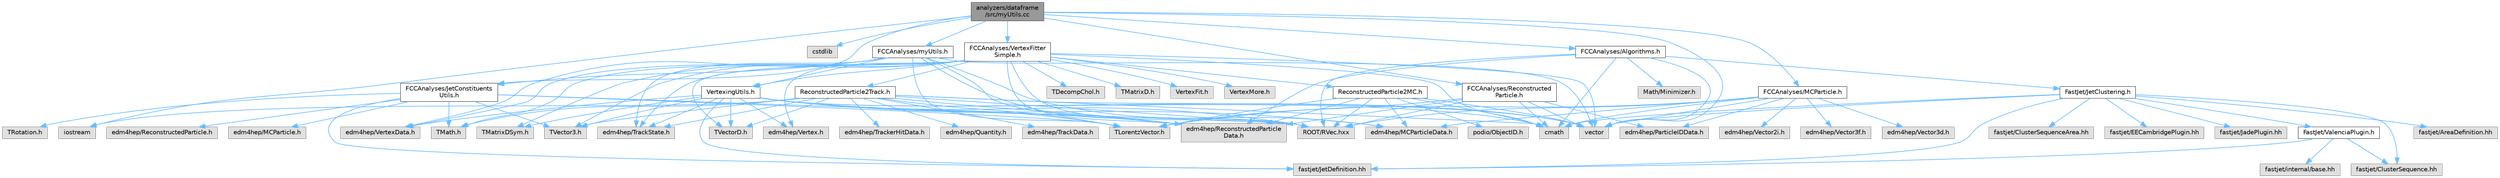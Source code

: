 digraph "analyzers/dataframe/src/myUtils.cc"
{
 // LATEX_PDF_SIZE
  bgcolor="transparent";
  edge [fontname=Helvetica,fontsize=10,labelfontname=Helvetica,labelfontsize=10];
  node [fontname=Helvetica,fontsize=10,shape=box,height=0.2,width=0.4];
  Node1 [id="Node000001",label="analyzers/dataframe\l/src/myUtils.cc",height=0.2,width=0.4,color="gray40", fillcolor="grey60", style="filled", fontcolor="black",tooltip=" "];
  Node1 -> Node2 [id="edge1_Node000001_Node000002",color="steelblue1",style="solid",tooltip=" "];
  Node2 [id="Node000002",label="iostream",height=0.2,width=0.4,color="grey60", fillcolor="#E0E0E0", style="filled",tooltip=" "];
  Node1 -> Node3 [id="edge2_Node000001_Node000003",color="steelblue1",style="solid",tooltip=" "];
  Node3 [id="Node000003",label="cstdlib",height=0.2,width=0.4,color="grey60", fillcolor="#E0E0E0", style="filled",tooltip=" "];
  Node1 -> Node4 [id="edge3_Node000001_Node000004",color="steelblue1",style="solid",tooltip=" "];
  Node4 [id="Node000004",label="vector",height=0.2,width=0.4,color="grey60", fillcolor="#E0E0E0", style="filled",tooltip=" "];
  Node1 -> Node5 [id="edge4_Node000001_Node000005",color="steelblue1",style="solid",tooltip=" "];
  Node5 [id="Node000005",label="FCCAnalyses/myUtils.h",height=0.2,width=0.4,color="grey40", fillcolor="white", style="filled",URL="$my_utils_8h.html",tooltip=" "];
  Node5 -> Node6 [id="edge5_Node000005_Node000006",color="steelblue1",style="solid",tooltip=" "];
  Node6 [id="Node000006",label="ROOT/RVec.hxx",height=0.2,width=0.4,color="grey60", fillcolor="#E0E0E0", style="filled",tooltip=" "];
  Node5 -> Node7 [id="edge6_Node000005_Node000007",color="steelblue1",style="solid",tooltip=" "];
  Node7 [id="Node000007",label="edm4hep/ReconstructedParticle\lData.h",height=0.2,width=0.4,color="grey60", fillcolor="#E0E0E0", style="filled",tooltip=" "];
  Node5 -> Node8 [id="edge7_Node000005_Node000008",color="steelblue1",style="solid",tooltip=" "];
  Node8 [id="Node000008",label="edm4hep/MCParticleData.h",height=0.2,width=0.4,color="grey60", fillcolor="#E0E0E0", style="filled",tooltip=" "];
  Node5 -> Node9 [id="edge8_Node000005_Node000009",color="steelblue1",style="solid",tooltip=" "];
  Node9 [id="Node000009",label="edm4hep/TrackState.h",height=0.2,width=0.4,color="grey60", fillcolor="#E0E0E0", style="filled",tooltip=" "];
  Node5 -> Node10 [id="edge9_Node000005_Node000010",color="steelblue1",style="solid",tooltip=" "];
  Node10 [id="Node000010",label="edm4hep/VertexData.h",height=0.2,width=0.4,color="grey60", fillcolor="#E0E0E0", style="filled",tooltip=" "];
  Node5 -> Node11 [id="edge10_Node000005_Node000011",color="steelblue1",style="solid",tooltip=" "];
  Node11 [id="Node000011",label="TLorentzVector.h",height=0.2,width=0.4,color="grey60", fillcolor="#E0E0E0", style="filled",tooltip=" "];
  Node5 -> Node12 [id="edge11_Node000005_Node000012",color="steelblue1",style="solid",tooltip=" "];
  Node12 [id="Node000012",label="VertexingUtils.h",height=0.2,width=0.4,color="grey40", fillcolor="white", style="filled",URL="$_vertexing_utils_8h.html",tooltip=" "];
  Node12 -> Node13 [id="edge12_Node000012_Node000013",color="steelblue1",style="solid",tooltip=" "];
  Node13 [id="Node000013",label="cmath",height=0.2,width=0.4,color="grey60", fillcolor="#E0E0E0", style="filled",tooltip=" "];
  Node12 -> Node4 [id="edge13_Node000012_Node000004",color="steelblue1",style="solid",tooltip=" "];
  Node12 -> Node6 [id="edge14_Node000012_Node000006",color="steelblue1",style="solid",tooltip=" "];
  Node12 -> Node7 [id="edge15_Node000012_Node000007",color="steelblue1",style="solid",tooltip=" "];
  Node12 -> Node8 [id="edge16_Node000012_Node000008",color="steelblue1",style="solid",tooltip=" "];
  Node12 -> Node9 [id="edge17_Node000012_Node000009",color="steelblue1",style="solid",tooltip=" "];
  Node12 -> Node10 [id="edge18_Node000012_Node000010",color="steelblue1",style="solid",tooltip=" "];
  Node12 -> Node14 [id="edge19_Node000012_Node000014",color="steelblue1",style="solid",tooltip=" "];
  Node14 [id="Node000014",label="edm4hep/Vertex.h",height=0.2,width=0.4,color="grey60", fillcolor="#E0E0E0", style="filled",tooltip=" "];
  Node12 -> Node11 [id="edge20_Node000012_Node000011",color="steelblue1",style="solid",tooltip=" "];
  Node12 -> Node15 [id="edge21_Node000012_Node000015",color="steelblue1",style="solid",tooltip=" "];
  Node15 [id="Node000015",label="TVectorD.h",height=0.2,width=0.4,color="grey60", fillcolor="#E0E0E0", style="filled",tooltip=" "];
  Node12 -> Node16 [id="edge22_Node000012_Node000016",color="steelblue1",style="solid",tooltip=" "];
  Node16 [id="Node000016",label="TVector3.h",height=0.2,width=0.4,color="grey60", fillcolor="#E0E0E0", style="filled",tooltip=" "];
  Node12 -> Node17 [id="edge23_Node000012_Node000017",color="steelblue1",style="solid",tooltip=" "];
  Node17 [id="Node000017",label="TMatrixDSym.h",height=0.2,width=0.4,color="grey60", fillcolor="#E0E0E0", style="filled",tooltip=" "];
  Node12 -> Node18 [id="edge24_Node000012_Node000018",color="steelblue1",style="solid",tooltip=" "];
  Node18 [id="Node000018",label="fastjet/JetDefinition.hh",height=0.2,width=0.4,color="grey60", fillcolor="#E0E0E0", style="filled",tooltip=" "];
  Node5 -> Node19 [id="edge25_Node000005_Node000019",color="steelblue1",style="solid",tooltip=" "];
  Node19 [id="Node000019",label="FCCAnalyses/JetConstituents\lUtils.h",height=0.2,width=0.4,color="grey40", fillcolor="white", style="filled",URL="$_jet_constituents_utils_8h.html",tooltip=" "];
  Node19 -> Node6 [id="edge26_Node000019_Node000006",color="steelblue1",style="solid",tooltip=" "];
  Node19 -> Node20 [id="edge27_Node000019_Node000020",color="steelblue1",style="solid",tooltip=" "];
  Node20 [id="Node000020",label="edm4hep/ReconstructedParticle.h",height=0.2,width=0.4,color="grey60", fillcolor="#E0E0E0", style="filled",tooltip=" "];
  Node19 -> Node21 [id="edge28_Node000019_Node000021",color="steelblue1",style="solid",tooltip=" "];
  Node21 [id="Node000021",label="edm4hep/MCParticle.h",height=0.2,width=0.4,color="grey60", fillcolor="#E0E0E0", style="filled",tooltip=" "];
  Node19 -> Node18 [id="edge29_Node000019_Node000018",color="steelblue1",style="solid",tooltip=" "];
  Node19 -> Node22 [id="edge30_Node000019_Node000022",color="steelblue1",style="solid",tooltip=" "];
  Node22 [id="Node000022",label="TMath.h",height=0.2,width=0.4,color="grey60", fillcolor="#E0E0E0", style="filled",tooltip=" "];
  Node19 -> Node16 [id="edge31_Node000019_Node000016",color="steelblue1",style="solid",tooltip=" "];
  Node19 -> Node23 [id="edge32_Node000019_Node000023",color="steelblue1",style="solid",tooltip=" "];
  Node23 [id="Node000023",label="TRotation.h",height=0.2,width=0.4,color="grey60", fillcolor="#E0E0E0", style="filled",tooltip=" "];
  Node19 -> Node11 [id="edge33_Node000019_Node000011",color="steelblue1",style="solid",tooltip=" "];
  Node5 -> Node4 [id="edge34_Node000005_Node000004",color="steelblue1",style="solid",tooltip=" "];
  Node1 -> Node24 [id="edge35_Node000001_Node000024",color="steelblue1",style="solid",tooltip=" "];
  Node24 [id="Node000024",label="FCCAnalyses/VertexFitter\lSimple.h",height=0.2,width=0.4,color="grey40", fillcolor="white", style="filled",URL="$_vertex_fitter_simple_8h.html",tooltip=" "];
  Node24 -> Node13 [id="edge36_Node000024_Node000013",color="steelblue1",style="solid",tooltip=" "];
  Node24 -> Node4 [id="edge37_Node000024_Node000004",color="steelblue1",style="solid",tooltip=" "];
  Node24 -> Node6 [id="edge38_Node000024_Node000006",color="steelblue1",style="solid",tooltip=" "];
  Node24 -> Node7 [id="edge39_Node000024_Node000007",color="steelblue1",style="solid",tooltip=" "];
  Node24 -> Node9 [id="edge40_Node000024_Node000009",color="steelblue1",style="solid",tooltip=" "];
  Node24 -> Node15 [id="edge41_Node000024_Node000015",color="steelblue1",style="solid",tooltip=" "];
  Node24 -> Node16 [id="edge42_Node000024_Node000016",color="steelblue1",style="solid",tooltip=" "];
  Node24 -> Node17 [id="edge43_Node000024_Node000017",color="steelblue1",style="solid",tooltip=" "];
  Node24 -> Node22 [id="edge44_Node000024_Node000022",color="steelblue1",style="solid",tooltip=" "];
  Node24 -> Node25 [id="edge45_Node000024_Node000025",color="steelblue1",style="solid",tooltip=" "];
  Node25 [id="Node000025",label="TDecompChol.h",height=0.2,width=0.4,color="grey60", fillcolor="#E0E0E0", style="filled",tooltip=" "];
  Node24 -> Node26 [id="edge46_Node000024_Node000026",color="steelblue1",style="solid",tooltip=" "];
  Node26 [id="Node000026",label="TMatrixD.h",height=0.2,width=0.4,color="grey60", fillcolor="#E0E0E0", style="filled",tooltip=" "];
  Node24 -> Node27 [id="edge47_Node000024_Node000027",color="steelblue1",style="solid",tooltip=" "];
  Node27 [id="Node000027",label="ReconstructedParticle2Track.h",height=0.2,width=0.4,color="grey40", fillcolor="white", style="filled",URL="$_reconstructed_particle2_track_8h.html",tooltip=" "];
  Node27 -> Node13 [id="edge48_Node000027_Node000013",color="steelblue1",style="solid",tooltip=" "];
  Node27 -> Node4 [id="edge49_Node000027_Node000004",color="steelblue1",style="solid",tooltip=" "];
  Node27 -> Node6 [id="edge50_Node000027_Node000006",color="steelblue1",style="solid",tooltip=" "];
  Node27 -> Node28 [id="edge51_Node000027_Node000028",color="steelblue1",style="solid",tooltip=" "];
  Node28 [id="Node000028",label="edm4hep/Quantity.h",height=0.2,width=0.4,color="grey60", fillcolor="#E0E0E0", style="filled",tooltip=" "];
  Node27 -> Node7 [id="edge52_Node000027_Node000007",color="steelblue1",style="solid",tooltip=" "];
  Node27 -> Node29 [id="edge53_Node000027_Node000029",color="steelblue1",style="solid",tooltip=" "];
  Node29 [id="Node000029",label="edm4hep/TrackData.h",height=0.2,width=0.4,color="grey60", fillcolor="#E0E0E0", style="filled",tooltip=" "];
  Node27 -> Node9 [id="edge54_Node000027_Node000009",color="steelblue1",style="solid",tooltip=" "];
  Node27 -> Node30 [id="edge55_Node000027_Node000030",color="steelblue1",style="solid",tooltip=" "];
  Node30 [id="Node000030",label="edm4hep/TrackerHitData.h",height=0.2,width=0.4,color="grey60", fillcolor="#E0E0E0", style="filled",tooltip=" "];
  Node27 -> Node15 [id="edge56_Node000027_Node000015",color="steelblue1",style="solid",tooltip=" "];
  Node27 -> Node16 [id="edge57_Node000027_Node000016",color="steelblue1",style="solid",tooltip=" "];
  Node27 -> Node11 [id="edge58_Node000027_Node000011",color="steelblue1",style="solid",tooltip=" "];
  Node27 -> Node22 [id="edge59_Node000027_Node000022",color="steelblue1",style="solid",tooltip=" "];
  Node27 -> Node2 [id="edge60_Node000027_Node000002",color="steelblue1",style="solid",tooltip=" "];
  Node24 -> Node31 [id="edge61_Node000024_Node000031",color="steelblue1",style="solid",tooltip=" "];
  Node31 [id="Node000031",label="ReconstructedParticle2MC.h",height=0.2,width=0.4,color="grey40", fillcolor="white", style="filled",URL="$_reconstructed_particle2_m_c_8h.html",tooltip=" "];
  Node31 -> Node13 [id="edge62_Node000031_Node000013",color="steelblue1",style="solid",tooltip=" "];
  Node31 -> Node4 [id="edge63_Node000031_Node000004",color="steelblue1",style="solid",tooltip=" "];
  Node31 -> Node6 [id="edge64_Node000031_Node000006",color="steelblue1",style="solid",tooltip=" "];
  Node31 -> Node7 [id="edge65_Node000031_Node000007",color="steelblue1",style="solid",tooltip=" "];
  Node31 -> Node8 [id="edge66_Node000031_Node000008",color="steelblue1",style="solid",tooltip=" "];
  Node31 -> Node32 [id="edge67_Node000031_Node000032",color="steelblue1",style="solid",tooltip=" "];
  Node32 [id="Node000032",label="podio/ObjectID.h",height=0.2,width=0.4,color="grey60", fillcolor="#E0E0E0", style="filled",tooltip=" "];
  Node31 -> Node11 [id="edge68_Node000031_Node000011",color="steelblue1",style="solid",tooltip=" "];
  Node24 -> Node12 [id="edge69_Node000024_Node000012",color="steelblue1",style="solid",tooltip=" "];
  Node24 -> Node10 [id="edge70_Node000024_Node000010",color="steelblue1",style="solid",tooltip=" "];
  Node24 -> Node14 [id="edge71_Node000024_Node000014",color="steelblue1",style="solid",tooltip=" "];
  Node24 -> Node33 [id="edge72_Node000024_Node000033",color="steelblue1",style="solid",tooltip=" "];
  Node33 [id="Node000033",label="VertexFit.h",height=0.2,width=0.4,color="grey60", fillcolor="#E0E0E0", style="filled",tooltip=" "];
  Node24 -> Node34 [id="edge73_Node000024_Node000034",color="steelblue1",style="solid",tooltip=" "];
  Node34 [id="Node000034",label="VertexMore.h",height=0.2,width=0.4,color="grey60", fillcolor="#E0E0E0", style="filled",tooltip=" "];
  Node1 -> Node35 [id="edge74_Node000001_Node000035",color="steelblue1",style="solid",tooltip=" "];
  Node35 [id="Node000035",label="FCCAnalyses/Reconstructed\lParticle.h",height=0.2,width=0.4,color="grey40", fillcolor="white", style="filled",URL="$_reconstructed_particle_8h.html",tooltip=" "];
  Node35 -> Node13 [id="edge75_Node000035_Node000013",color="steelblue1",style="solid",tooltip=" "];
  Node35 -> Node4 [id="edge76_Node000035_Node000004",color="steelblue1",style="solid",tooltip=" "];
  Node35 -> Node11 [id="edge77_Node000035_Node000011",color="steelblue1",style="solid",tooltip=" "];
  Node35 -> Node6 [id="edge78_Node000035_Node000006",color="steelblue1",style="solid",tooltip=" "];
  Node35 -> Node7 [id="edge79_Node000035_Node000007",color="steelblue1",style="solid",tooltip=" "];
  Node35 -> Node36 [id="edge80_Node000035_Node000036",color="steelblue1",style="solid",tooltip=" "];
  Node36 [id="Node000036",label="edm4hep/ParticleIDData.h",height=0.2,width=0.4,color="grey60", fillcolor="#E0E0E0", style="filled",tooltip=" "];
  Node1 -> Node37 [id="edge81_Node000001_Node000037",color="steelblue1",style="solid",tooltip=" "];
  Node37 [id="Node000037",label="FCCAnalyses/MCParticle.h",height=0.2,width=0.4,color="grey40", fillcolor="white", style="filled",URL="$_m_c_particle_8h.html",tooltip=" "];
  Node37 -> Node13 [id="edge82_Node000037_Node000013",color="steelblue1",style="solid",tooltip=" "];
  Node37 -> Node4 [id="edge83_Node000037_Node000004",color="steelblue1",style="solid",tooltip=" "];
  Node37 -> Node11 [id="edge84_Node000037_Node000011",color="steelblue1",style="solid",tooltip=" "];
  Node37 -> Node6 [id="edge85_Node000037_Node000006",color="steelblue1",style="solid",tooltip=" "];
  Node37 -> Node8 [id="edge86_Node000037_Node000008",color="steelblue1",style="solid",tooltip=" "];
  Node37 -> Node36 [id="edge87_Node000037_Node000036",color="steelblue1",style="solid",tooltip=" "];
  Node37 -> Node38 [id="edge88_Node000037_Node000038",color="steelblue1",style="solid",tooltip=" "];
  Node38 [id="Node000038",label="edm4hep/Vector3f.h",height=0.2,width=0.4,color="grey60", fillcolor="#E0E0E0", style="filled",tooltip=" "];
  Node37 -> Node39 [id="edge89_Node000037_Node000039",color="steelblue1",style="solid",tooltip=" "];
  Node39 [id="Node000039",label="edm4hep/Vector3d.h",height=0.2,width=0.4,color="grey60", fillcolor="#E0E0E0", style="filled",tooltip=" "];
  Node37 -> Node40 [id="edge90_Node000037_Node000040",color="steelblue1",style="solid",tooltip=" "];
  Node40 [id="Node000040",label="edm4hep/Vector2i.h",height=0.2,width=0.4,color="grey60", fillcolor="#E0E0E0", style="filled",tooltip=" "];
  Node1 -> Node41 [id="edge91_Node000001_Node000041",color="steelblue1",style="solid",tooltip=" "];
  Node41 [id="Node000041",label="FCCAnalyses/Algorithms.h",height=0.2,width=0.4,color="grey40", fillcolor="white", style="filled",URL="$_algorithms_8h.html",tooltip=" "];
  Node41 -> Node13 [id="edge92_Node000041_Node000013",color="steelblue1",style="solid",tooltip=" "];
  Node41 -> Node4 [id="edge93_Node000041_Node000004",color="steelblue1",style="solid",tooltip=" "];
  Node41 -> Node7 [id="edge94_Node000041_Node000007",color="steelblue1",style="solid",tooltip=" "];
  Node41 -> Node42 [id="edge95_Node000041_Node000042",color="steelblue1",style="solid",tooltip=" "];
  Node42 [id="Node000042",label="FastJet/JetClustering.h",height=0.2,width=0.4,color="grey40", fillcolor="white", style="filled",URL="$_jet_clustering_8h.html",tooltip=" "];
  Node42 -> Node13 [id="edge96_Node000042_Node000013",color="steelblue1",style="solid",tooltip=" "];
  Node42 -> Node4 [id="edge97_Node000042_Node000004",color="steelblue1",style="solid",tooltip=" "];
  Node42 -> Node43 [id="edge98_Node000042_Node000043",color="steelblue1",style="solid",tooltip=" "];
  Node43 [id="Node000043",label="fastjet/AreaDefinition.hh",height=0.2,width=0.4,color="grey60", fillcolor="#E0E0E0", style="filled",tooltip=" "];
  Node42 -> Node44 [id="edge99_Node000042_Node000044",color="steelblue1",style="solid",tooltip=" "];
  Node44 [id="Node000044",label="fastjet/ClusterSequence.hh",height=0.2,width=0.4,color="grey60", fillcolor="#E0E0E0", style="filled",tooltip=" "];
  Node42 -> Node45 [id="edge100_Node000042_Node000045",color="steelblue1",style="solid",tooltip=" "];
  Node45 [id="Node000045",label="fastjet/ClusterSequenceArea.hh",height=0.2,width=0.4,color="grey60", fillcolor="#E0E0E0", style="filled",tooltip=" "];
  Node42 -> Node18 [id="edge101_Node000042_Node000018",color="steelblue1",style="solid",tooltip=" "];
  Node42 -> Node46 [id="edge102_Node000042_Node000046",color="steelblue1",style="solid",tooltip=" "];
  Node46 [id="Node000046",label="fastjet/EECambridgePlugin.hh",height=0.2,width=0.4,color="grey60", fillcolor="#E0E0E0", style="filled",tooltip=" "];
  Node42 -> Node47 [id="edge103_Node000042_Node000047",color="steelblue1",style="solid",tooltip=" "];
  Node47 [id="Node000047",label="fastjet/JadePlugin.hh",height=0.2,width=0.4,color="grey60", fillcolor="#E0E0E0", style="filled",tooltip=" "];
  Node42 -> Node48 [id="edge104_Node000042_Node000048",color="steelblue1",style="solid",tooltip=" "];
  Node48 [id="Node000048",label="FastJet/ValenciaPlugin.h",height=0.2,width=0.4,color="grey40", fillcolor="white", style="filled",URL="$_valencia_plugin_8h.html",tooltip=" "];
  Node48 -> Node49 [id="edge105_Node000048_Node000049",color="steelblue1",style="solid",tooltip=" "];
  Node49 [id="Node000049",label="fastjet/internal/base.hh",height=0.2,width=0.4,color="grey60", fillcolor="#E0E0E0", style="filled",tooltip=" "];
  Node48 -> Node18 [id="edge106_Node000048_Node000018",color="steelblue1",style="solid",tooltip=" "];
  Node48 -> Node44 [id="edge107_Node000048_Node000044",color="steelblue1",style="solid",tooltip=" "];
  Node41 -> Node50 [id="edge108_Node000041_Node000050",color="steelblue1",style="solid",tooltip=" "];
  Node50 [id="Node000050",label="Math/Minimizer.h",height=0.2,width=0.4,color="grey60", fillcolor="#E0E0E0", style="filled",tooltip=" "];
  Node41 -> Node6 [id="edge109_Node000041_Node000006",color="steelblue1",style="solid",tooltip=" "];
  Node1 -> Node19 [id="edge110_Node000001_Node000019",color="steelblue1",style="solid",tooltip=" "];
}
